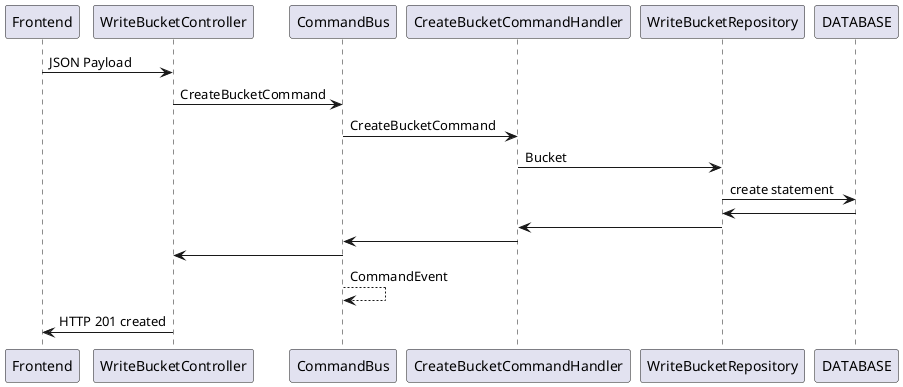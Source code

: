 @startuml
Frontend -> WriteBucketController: JSON Payload
WriteBucketController -> CommandBus: CreateBucketCommand
CommandBus -> CreateBucketCommandHandler: CreateBucketCommand
CreateBucketCommandHandler -> WriteBucketRepository: Bucket
WriteBucketRepository -> DATABASE: create statement
DATABASE -> WriteBucketRepository
WriteBucketRepository -> CreateBucketCommandHandler
CreateBucketCommandHandler -> CommandBus
CommandBus -> WriteBucketController
CommandBus --> CommandBus: CommandEvent
WriteBucketController -> Frontend: HTTP 201 created
@enduml
